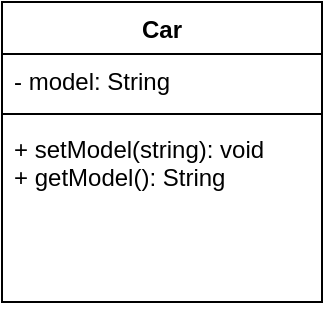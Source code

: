 <mxfile version="15.8.3" type="github">
  <diagram id="gOqOfkRPqAIblS4x61Fm" name="Page-1">
    <mxGraphModel dx="1038" dy="547" grid="1" gridSize="10" guides="1" tooltips="1" connect="1" arrows="1" fold="1" page="1" pageScale="1" pageWidth="827" pageHeight="1169" math="0" shadow="0">
      <root>
        <mxCell id="0" />
        <mxCell id="1" parent="0" />
        <mxCell id="atlS2niXttSLO_iYEK0Z-1" value="Car" style="swimlane;fontStyle=1;align=center;verticalAlign=top;childLayout=stackLayout;horizontal=1;startSize=26;horizontalStack=0;resizeParent=1;resizeParentMax=0;resizeLast=0;collapsible=1;marginBottom=0;" vertex="1" parent="1">
          <mxGeometry x="60" y="30" width="160" height="150" as="geometry" />
        </mxCell>
        <mxCell id="atlS2niXttSLO_iYEK0Z-2" value="- model: String" style="text;strokeColor=none;fillColor=none;align=left;verticalAlign=top;spacingLeft=4;spacingRight=4;overflow=hidden;rotatable=0;points=[[0,0.5],[1,0.5]];portConstraint=eastwest;" vertex="1" parent="atlS2niXttSLO_iYEK0Z-1">
          <mxGeometry y="26" width="160" height="26" as="geometry" />
        </mxCell>
        <mxCell id="atlS2niXttSLO_iYEK0Z-3" value="" style="line;strokeWidth=1;fillColor=none;align=left;verticalAlign=middle;spacingTop=-1;spacingLeft=3;spacingRight=3;rotatable=0;labelPosition=right;points=[];portConstraint=eastwest;" vertex="1" parent="atlS2niXttSLO_iYEK0Z-1">
          <mxGeometry y="52" width="160" height="8" as="geometry" />
        </mxCell>
        <mxCell id="atlS2niXttSLO_iYEK0Z-4" value="+ setModel(string): void&#xa;+ getModel(): String" style="text;strokeColor=none;fillColor=none;align=left;verticalAlign=top;spacingLeft=4;spacingRight=4;overflow=hidden;rotatable=0;points=[[0,0.5],[1,0.5]];portConstraint=eastwest;" vertex="1" parent="atlS2niXttSLO_iYEK0Z-1">
          <mxGeometry y="60" width="160" height="90" as="geometry" />
        </mxCell>
      </root>
    </mxGraphModel>
  </diagram>
</mxfile>
